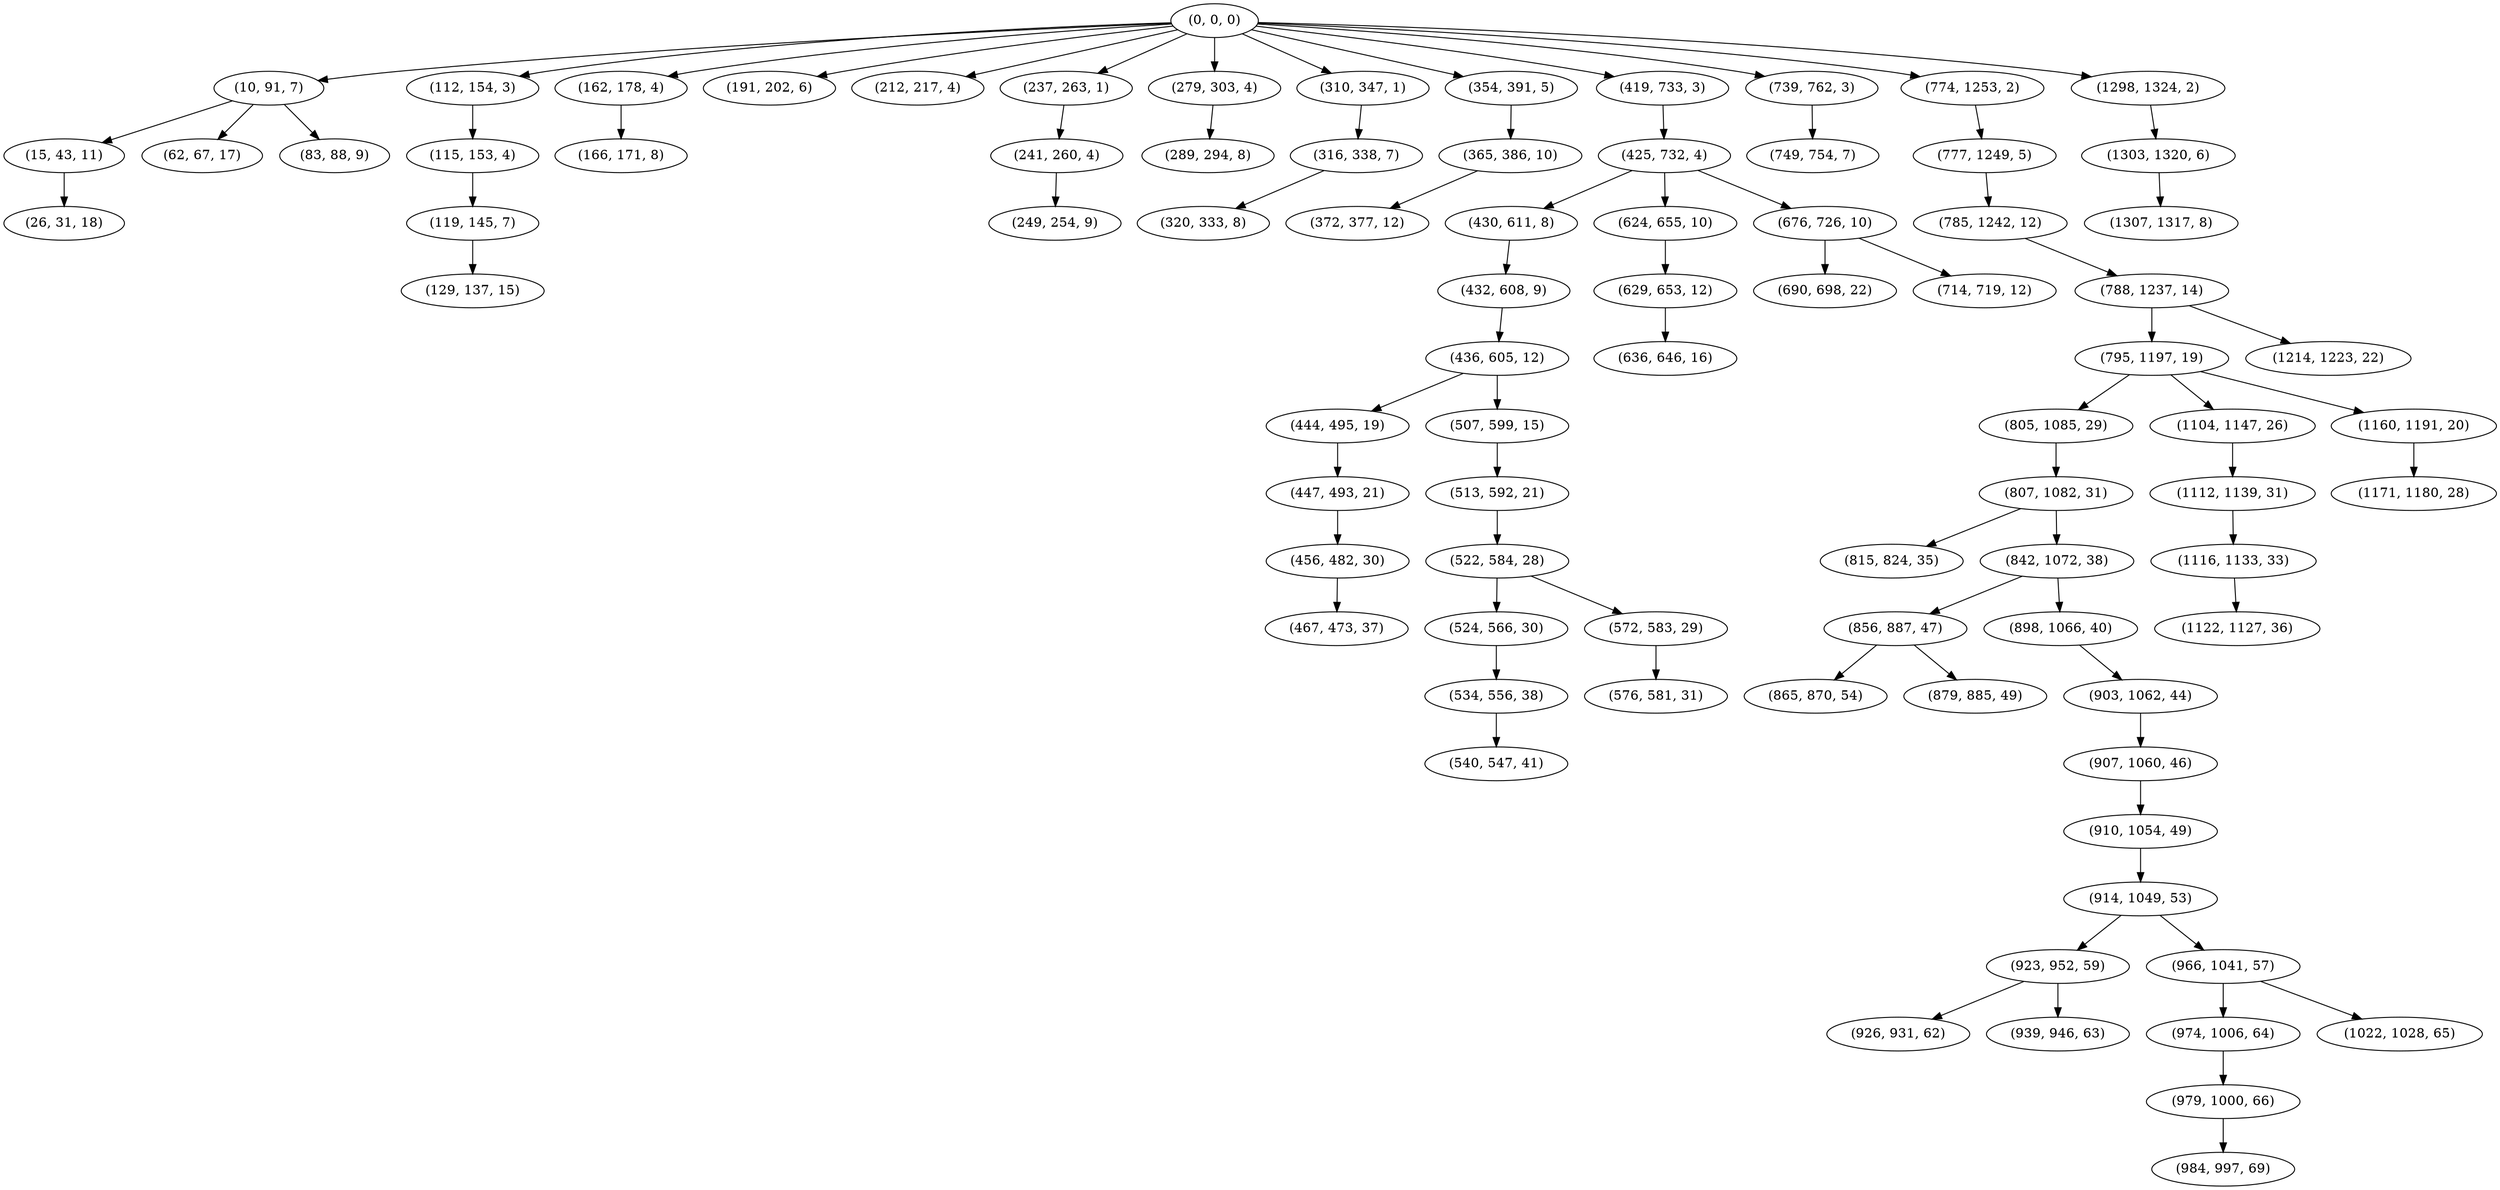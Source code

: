 digraph tree {
    "(0, 0, 0)";
    "(10, 91, 7)";
    "(15, 43, 11)";
    "(26, 31, 18)";
    "(62, 67, 17)";
    "(83, 88, 9)";
    "(112, 154, 3)";
    "(115, 153, 4)";
    "(119, 145, 7)";
    "(129, 137, 15)";
    "(162, 178, 4)";
    "(166, 171, 8)";
    "(191, 202, 6)";
    "(212, 217, 4)";
    "(237, 263, 1)";
    "(241, 260, 4)";
    "(249, 254, 9)";
    "(279, 303, 4)";
    "(289, 294, 8)";
    "(310, 347, 1)";
    "(316, 338, 7)";
    "(320, 333, 8)";
    "(354, 391, 5)";
    "(365, 386, 10)";
    "(372, 377, 12)";
    "(419, 733, 3)";
    "(425, 732, 4)";
    "(430, 611, 8)";
    "(432, 608, 9)";
    "(436, 605, 12)";
    "(444, 495, 19)";
    "(447, 493, 21)";
    "(456, 482, 30)";
    "(467, 473, 37)";
    "(507, 599, 15)";
    "(513, 592, 21)";
    "(522, 584, 28)";
    "(524, 566, 30)";
    "(534, 556, 38)";
    "(540, 547, 41)";
    "(572, 583, 29)";
    "(576, 581, 31)";
    "(624, 655, 10)";
    "(629, 653, 12)";
    "(636, 646, 16)";
    "(676, 726, 10)";
    "(690, 698, 22)";
    "(714, 719, 12)";
    "(739, 762, 3)";
    "(749, 754, 7)";
    "(774, 1253, 2)";
    "(777, 1249, 5)";
    "(785, 1242, 12)";
    "(788, 1237, 14)";
    "(795, 1197, 19)";
    "(805, 1085, 29)";
    "(807, 1082, 31)";
    "(815, 824, 35)";
    "(842, 1072, 38)";
    "(856, 887, 47)";
    "(865, 870, 54)";
    "(879, 885, 49)";
    "(898, 1066, 40)";
    "(903, 1062, 44)";
    "(907, 1060, 46)";
    "(910, 1054, 49)";
    "(914, 1049, 53)";
    "(923, 952, 59)";
    "(926, 931, 62)";
    "(939, 946, 63)";
    "(966, 1041, 57)";
    "(974, 1006, 64)";
    "(979, 1000, 66)";
    "(984, 997, 69)";
    "(1022, 1028, 65)";
    "(1104, 1147, 26)";
    "(1112, 1139, 31)";
    "(1116, 1133, 33)";
    "(1122, 1127, 36)";
    "(1160, 1191, 20)";
    "(1171, 1180, 28)";
    "(1214, 1223, 22)";
    "(1298, 1324, 2)";
    "(1303, 1320, 6)";
    "(1307, 1317, 8)";
    "(0, 0, 0)" -> "(10, 91, 7)";
    "(0, 0, 0)" -> "(112, 154, 3)";
    "(0, 0, 0)" -> "(162, 178, 4)";
    "(0, 0, 0)" -> "(191, 202, 6)";
    "(0, 0, 0)" -> "(212, 217, 4)";
    "(0, 0, 0)" -> "(237, 263, 1)";
    "(0, 0, 0)" -> "(279, 303, 4)";
    "(0, 0, 0)" -> "(310, 347, 1)";
    "(0, 0, 0)" -> "(354, 391, 5)";
    "(0, 0, 0)" -> "(419, 733, 3)";
    "(0, 0, 0)" -> "(739, 762, 3)";
    "(0, 0, 0)" -> "(774, 1253, 2)";
    "(0, 0, 0)" -> "(1298, 1324, 2)";
    "(10, 91, 7)" -> "(15, 43, 11)";
    "(10, 91, 7)" -> "(62, 67, 17)";
    "(10, 91, 7)" -> "(83, 88, 9)";
    "(15, 43, 11)" -> "(26, 31, 18)";
    "(112, 154, 3)" -> "(115, 153, 4)";
    "(115, 153, 4)" -> "(119, 145, 7)";
    "(119, 145, 7)" -> "(129, 137, 15)";
    "(162, 178, 4)" -> "(166, 171, 8)";
    "(237, 263, 1)" -> "(241, 260, 4)";
    "(241, 260, 4)" -> "(249, 254, 9)";
    "(279, 303, 4)" -> "(289, 294, 8)";
    "(310, 347, 1)" -> "(316, 338, 7)";
    "(316, 338, 7)" -> "(320, 333, 8)";
    "(354, 391, 5)" -> "(365, 386, 10)";
    "(365, 386, 10)" -> "(372, 377, 12)";
    "(419, 733, 3)" -> "(425, 732, 4)";
    "(425, 732, 4)" -> "(430, 611, 8)";
    "(425, 732, 4)" -> "(624, 655, 10)";
    "(425, 732, 4)" -> "(676, 726, 10)";
    "(430, 611, 8)" -> "(432, 608, 9)";
    "(432, 608, 9)" -> "(436, 605, 12)";
    "(436, 605, 12)" -> "(444, 495, 19)";
    "(436, 605, 12)" -> "(507, 599, 15)";
    "(444, 495, 19)" -> "(447, 493, 21)";
    "(447, 493, 21)" -> "(456, 482, 30)";
    "(456, 482, 30)" -> "(467, 473, 37)";
    "(507, 599, 15)" -> "(513, 592, 21)";
    "(513, 592, 21)" -> "(522, 584, 28)";
    "(522, 584, 28)" -> "(524, 566, 30)";
    "(522, 584, 28)" -> "(572, 583, 29)";
    "(524, 566, 30)" -> "(534, 556, 38)";
    "(534, 556, 38)" -> "(540, 547, 41)";
    "(572, 583, 29)" -> "(576, 581, 31)";
    "(624, 655, 10)" -> "(629, 653, 12)";
    "(629, 653, 12)" -> "(636, 646, 16)";
    "(676, 726, 10)" -> "(690, 698, 22)";
    "(676, 726, 10)" -> "(714, 719, 12)";
    "(739, 762, 3)" -> "(749, 754, 7)";
    "(774, 1253, 2)" -> "(777, 1249, 5)";
    "(777, 1249, 5)" -> "(785, 1242, 12)";
    "(785, 1242, 12)" -> "(788, 1237, 14)";
    "(788, 1237, 14)" -> "(795, 1197, 19)";
    "(788, 1237, 14)" -> "(1214, 1223, 22)";
    "(795, 1197, 19)" -> "(805, 1085, 29)";
    "(795, 1197, 19)" -> "(1104, 1147, 26)";
    "(795, 1197, 19)" -> "(1160, 1191, 20)";
    "(805, 1085, 29)" -> "(807, 1082, 31)";
    "(807, 1082, 31)" -> "(815, 824, 35)";
    "(807, 1082, 31)" -> "(842, 1072, 38)";
    "(842, 1072, 38)" -> "(856, 887, 47)";
    "(842, 1072, 38)" -> "(898, 1066, 40)";
    "(856, 887, 47)" -> "(865, 870, 54)";
    "(856, 887, 47)" -> "(879, 885, 49)";
    "(898, 1066, 40)" -> "(903, 1062, 44)";
    "(903, 1062, 44)" -> "(907, 1060, 46)";
    "(907, 1060, 46)" -> "(910, 1054, 49)";
    "(910, 1054, 49)" -> "(914, 1049, 53)";
    "(914, 1049, 53)" -> "(923, 952, 59)";
    "(914, 1049, 53)" -> "(966, 1041, 57)";
    "(923, 952, 59)" -> "(926, 931, 62)";
    "(923, 952, 59)" -> "(939, 946, 63)";
    "(966, 1041, 57)" -> "(974, 1006, 64)";
    "(966, 1041, 57)" -> "(1022, 1028, 65)";
    "(974, 1006, 64)" -> "(979, 1000, 66)";
    "(979, 1000, 66)" -> "(984, 997, 69)";
    "(1104, 1147, 26)" -> "(1112, 1139, 31)";
    "(1112, 1139, 31)" -> "(1116, 1133, 33)";
    "(1116, 1133, 33)" -> "(1122, 1127, 36)";
    "(1160, 1191, 20)" -> "(1171, 1180, 28)";
    "(1298, 1324, 2)" -> "(1303, 1320, 6)";
    "(1303, 1320, 6)" -> "(1307, 1317, 8)";
}
